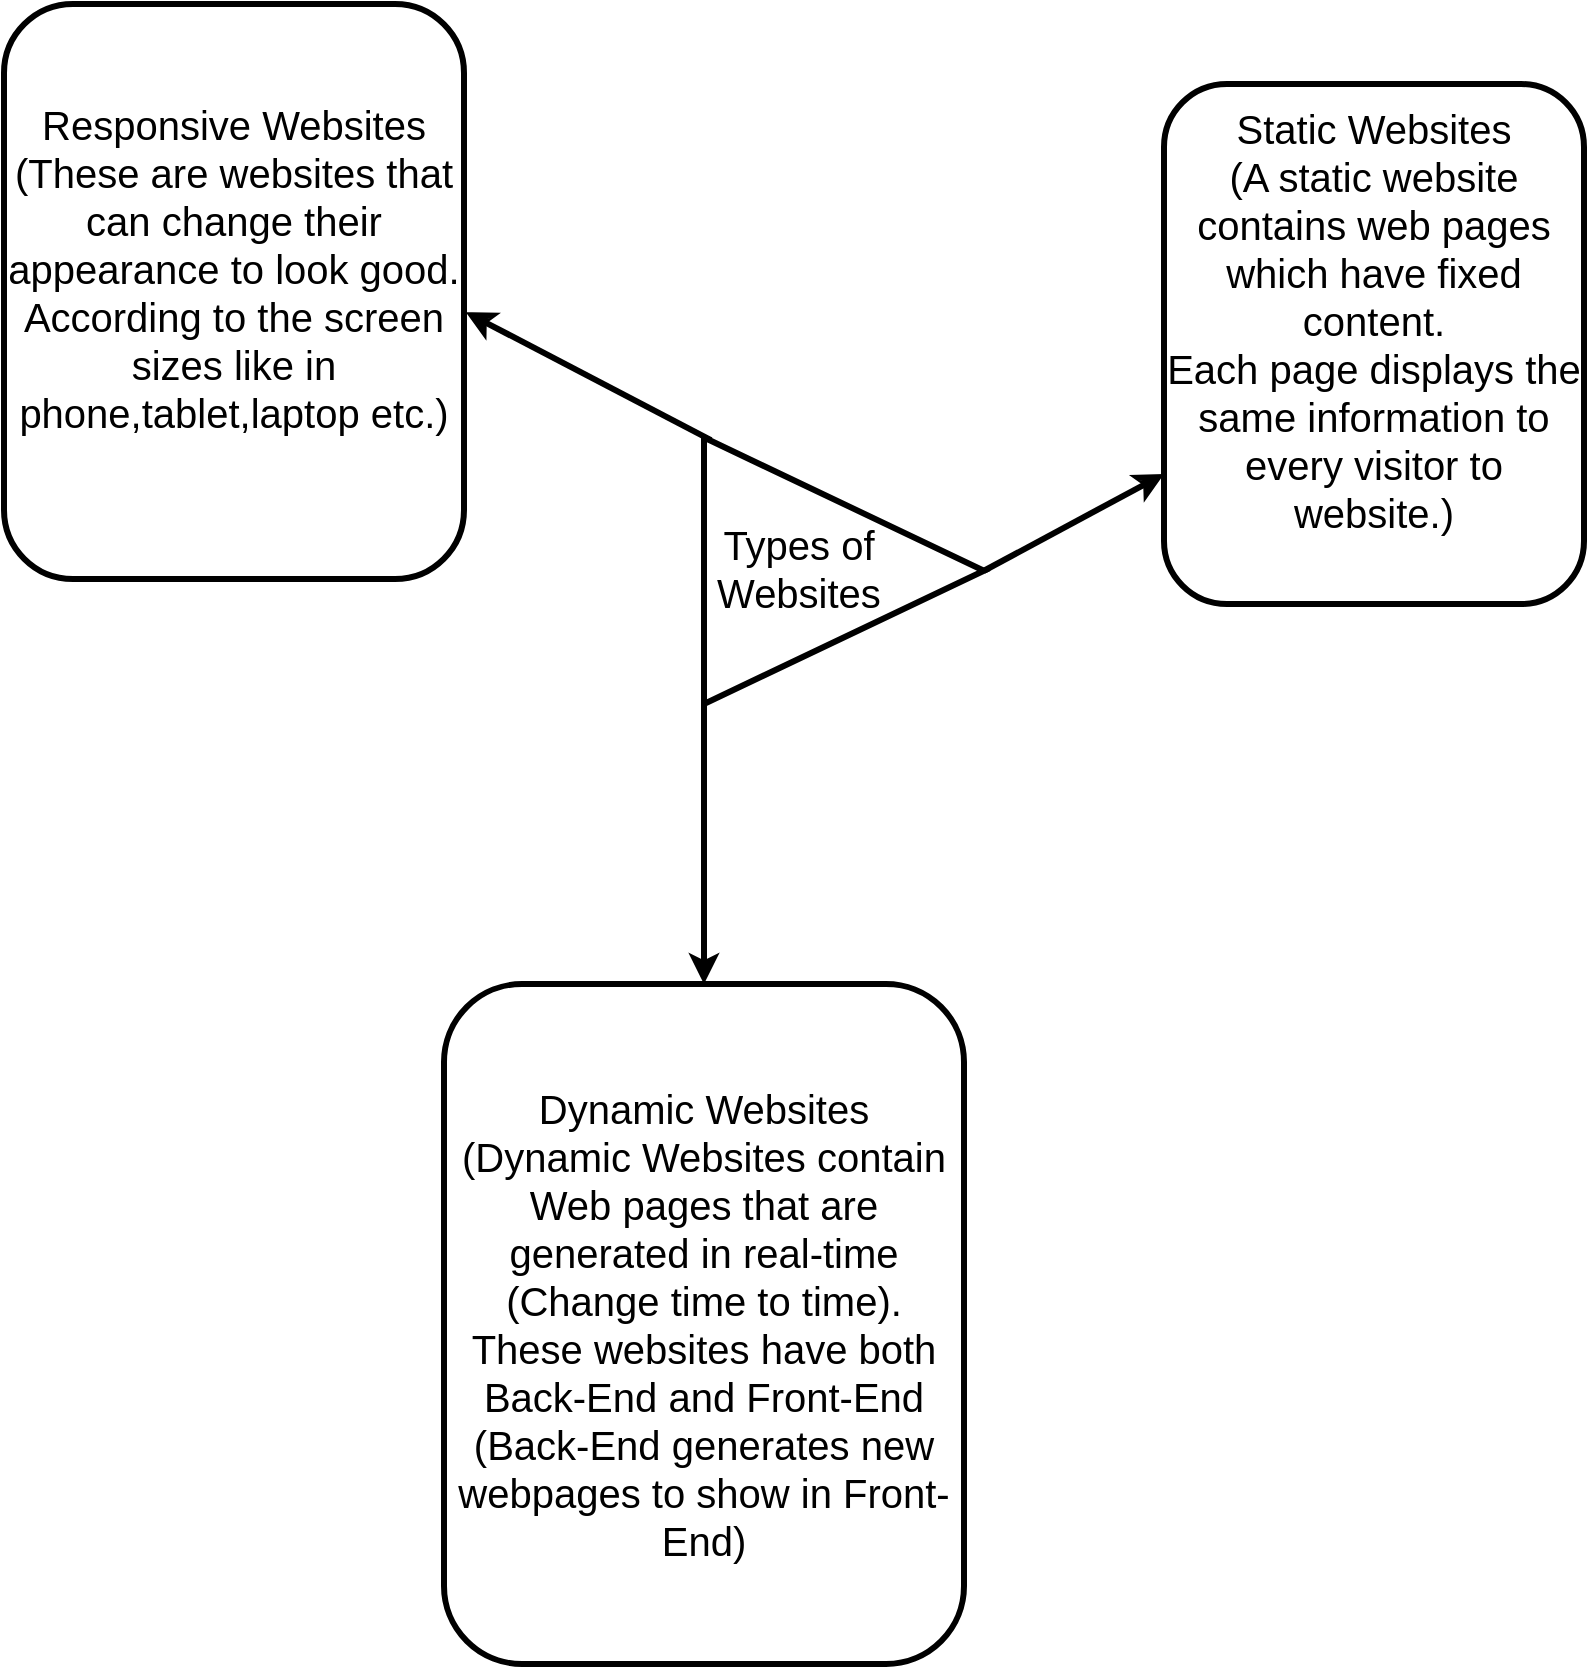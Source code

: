 <mxfile version="13.8.8" type="github">
  <diagram id="WmEfbsUR7dFWygaNT8UW" name="Page-1">
    <mxGraphModel dx="1102" dy="614" grid="1" gridSize="10" guides="1" tooltips="1" connect="1" arrows="1" fold="1" page="1" pageScale="1" pageWidth="850" pageHeight="1100" math="0" shadow="0">
      <root>
        <mxCell id="0" />
        <mxCell id="1" parent="0" />
        <mxCell id="oxNGGu0r3L-uksmLSgFx-2" value="" style="endArrow=classic;html=1;exitX=0;exitY=0.969;exitDx=0;exitDy=0;strokeWidth=3;exitPerimeter=0;entryX=0.5;entryY=0;entryDx=0;entryDy=0;" parent="1" source="QpMVC8jX2KTKUHyMNApa-1" target="oxNGGu0r3L-uksmLSgFx-7" edge="1">
          <mxGeometry width="50" height="50" relative="1" as="geometry">
            <mxPoint x="415" y="550" as="sourcePoint" />
            <mxPoint x="415" y="710" as="targetPoint" />
          </mxGeometry>
        </mxCell>
        <mxCell id="oxNGGu0r3L-uksmLSgFx-3" value="" style="endArrow=classic;html=1;exitX=1;exitY=0.5;exitDx=0;exitDy=0;strokeWidth=3;entryX=0;entryY=0.75;entryDx=0;entryDy=0;" parent="1" source="QpMVC8jX2KTKUHyMNApa-1" target="oxNGGu0r3L-uksmLSgFx-6" edge="1">
          <mxGeometry width="50" height="50" relative="1" as="geometry">
            <mxPoint x="510" y="495" as="sourcePoint" />
            <mxPoint x="620" y="410" as="targetPoint" />
          </mxGeometry>
        </mxCell>
        <mxCell id="oxNGGu0r3L-uksmLSgFx-5" value="" style="endArrow=classic;html=1;exitX=0.025;exitY=0.01;exitDx=0;exitDy=0;strokeWidth=3;exitPerimeter=0;entryX=1.004;entryY=0.536;entryDx=0;entryDy=0;entryPerimeter=0;" parent="1" source="QpMVC8jX2KTKUHyMNApa-1" edge="1" target="oxNGGu0r3L-uksmLSgFx-8">
          <mxGeometry width="50" height="50" relative="1" as="geometry">
            <mxPoint x="320" y="495" as="sourcePoint" />
            <mxPoint x="270" y="350" as="targetPoint" />
          </mxGeometry>
        </mxCell>
        <mxCell id="oxNGGu0r3L-uksmLSgFx-6" value="&lt;div style=&quot;font-size: 20px&quot;&gt;&lt;font style=&quot;font-size: 20px&quot;&gt;Static Websites&lt;/font&gt;&lt;/div&gt;&lt;div style=&quot;font-size: 20px&quot;&gt;&lt;font style=&quot;font-size: 20px&quot;&gt;&lt;span&gt;&lt;/span&gt;(A static website contains web pages which have fixed content.&lt;/font&gt;&lt;/div&gt;&lt;div style=&quot;font-size: 20px&quot;&gt;&lt;font style=&quot;font-size: 20px&quot;&gt;&lt;span&gt;		&lt;/span&gt;Each page displays the same information to every visitor to website.)&lt;/font&gt;&lt;/div&gt;&lt;div style=&quot;font-size: 20px&quot;&gt;&lt;br&gt;&lt;/div&gt;" style="rounded=1;whiteSpace=wrap;html=1;strokeWidth=3;" parent="1" vertex="1">
          <mxGeometry x="620" y="250" width="210" height="260" as="geometry" />
        </mxCell>
        <mxCell id="oxNGGu0r3L-uksmLSgFx-7" value="&lt;div style=&quot;font-size: 20px&quot;&gt;&lt;font style=&quot;font-size: 20px&quot;&gt;Dynamic Websites&lt;/font&gt;&lt;/div&gt;&lt;div style=&quot;font-size: 20px&quot;&gt;&lt;font style=&quot;font-size: 20px&quot;&gt;&lt;span&gt;&lt;/span&gt;(Dynamic Websites contain Web pages that are generated in real-time (Change time to time).&lt;/font&gt;&lt;/div&gt;&lt;div style=&quot;font-size: 20px&quot;&gt;&lt;font style=&quot;font-size: 20px&quot;&gt;		These websites have both Back-End and Front-End (Back-End generates new webpages to show in Front-End)&lt;/font&gt;&lt;/div&gt;" style="rounded=1;whiteSpace=wrap;html=1;strokeWidth=3;" parent="1" vertex="1">
          <mxGeometry x="260" y="700" width="260" height="340" as="geometry" />
        </mxCell>
        <mxCell id="oxNGGu0r3L-uksmLSgFx-8" value="&lt;div style=&quot;font-size: 20px&quot;&gt;&lt;font style=&quot;font-size: 20px&quot;&gt;Responsive Websites&lt;/font&gt;&lt;/div&gt;&lt;div style=&quot;font-size: 20px&quot;&gt;&lt;font style=&quot;font-size: 20px&quot;&gt;&lt;span&gt;&lt;/span&gt;(These are websites that can change their appearance to look good.&lt;/font&gt;&lt;/div&gt;&lt;div style=&quot;font-size: 20px&quot;&gt;&lt;font style=&quot;font-size: 20px&quot;&gt;&lt;span&gt;		&lt;/span&gt;According to the screen sizes like in phone,tablet,laptop etc.)&lt;/font&gt;&lt;/div&gt;&lt;div style=&quot;font-size: 20px&quot;&gt;&lt;br&gt;&lt;/div&gt;" style="rounded=1;whiteSpace=wrap;html=1;strokeWidth=3;" parent="1" vertex="1">
          <mxGeometry x="40" y="210" width="230" height="287.5" as="geometry" />
        </mxCell>
        <mxCell id="QpMVC8jX2KTKUHyMNApa-1" value="" style="triangle;whiteSpace=wrap;html=1;strokeWidth=3;" parent="1" vertex="1">
          <mxGeometry x="390" y="426.75" width="140" height="133.25" as="geometry" />
        </mxCell>
        <mxCell id="QpMVC8jX2KTKUHyMNApa-2" value="&lt;font style=&quot;font-size: 20px&quot;&gt;Types of Websites&lt;/font&gt;" style="text;html=1;strokeColor=none;fillColor=none;align=center;verticalAlign=middle;whiteSpace=wrap;rounded=0;" parent="1" vertex="1">
          <mxGeometry x="390" y="460.63" width="95" height="62.25" as="geometry" />
        </mxCell>
      </root>
    </mxGraphModel>
  </diagram>
</mxfile>
